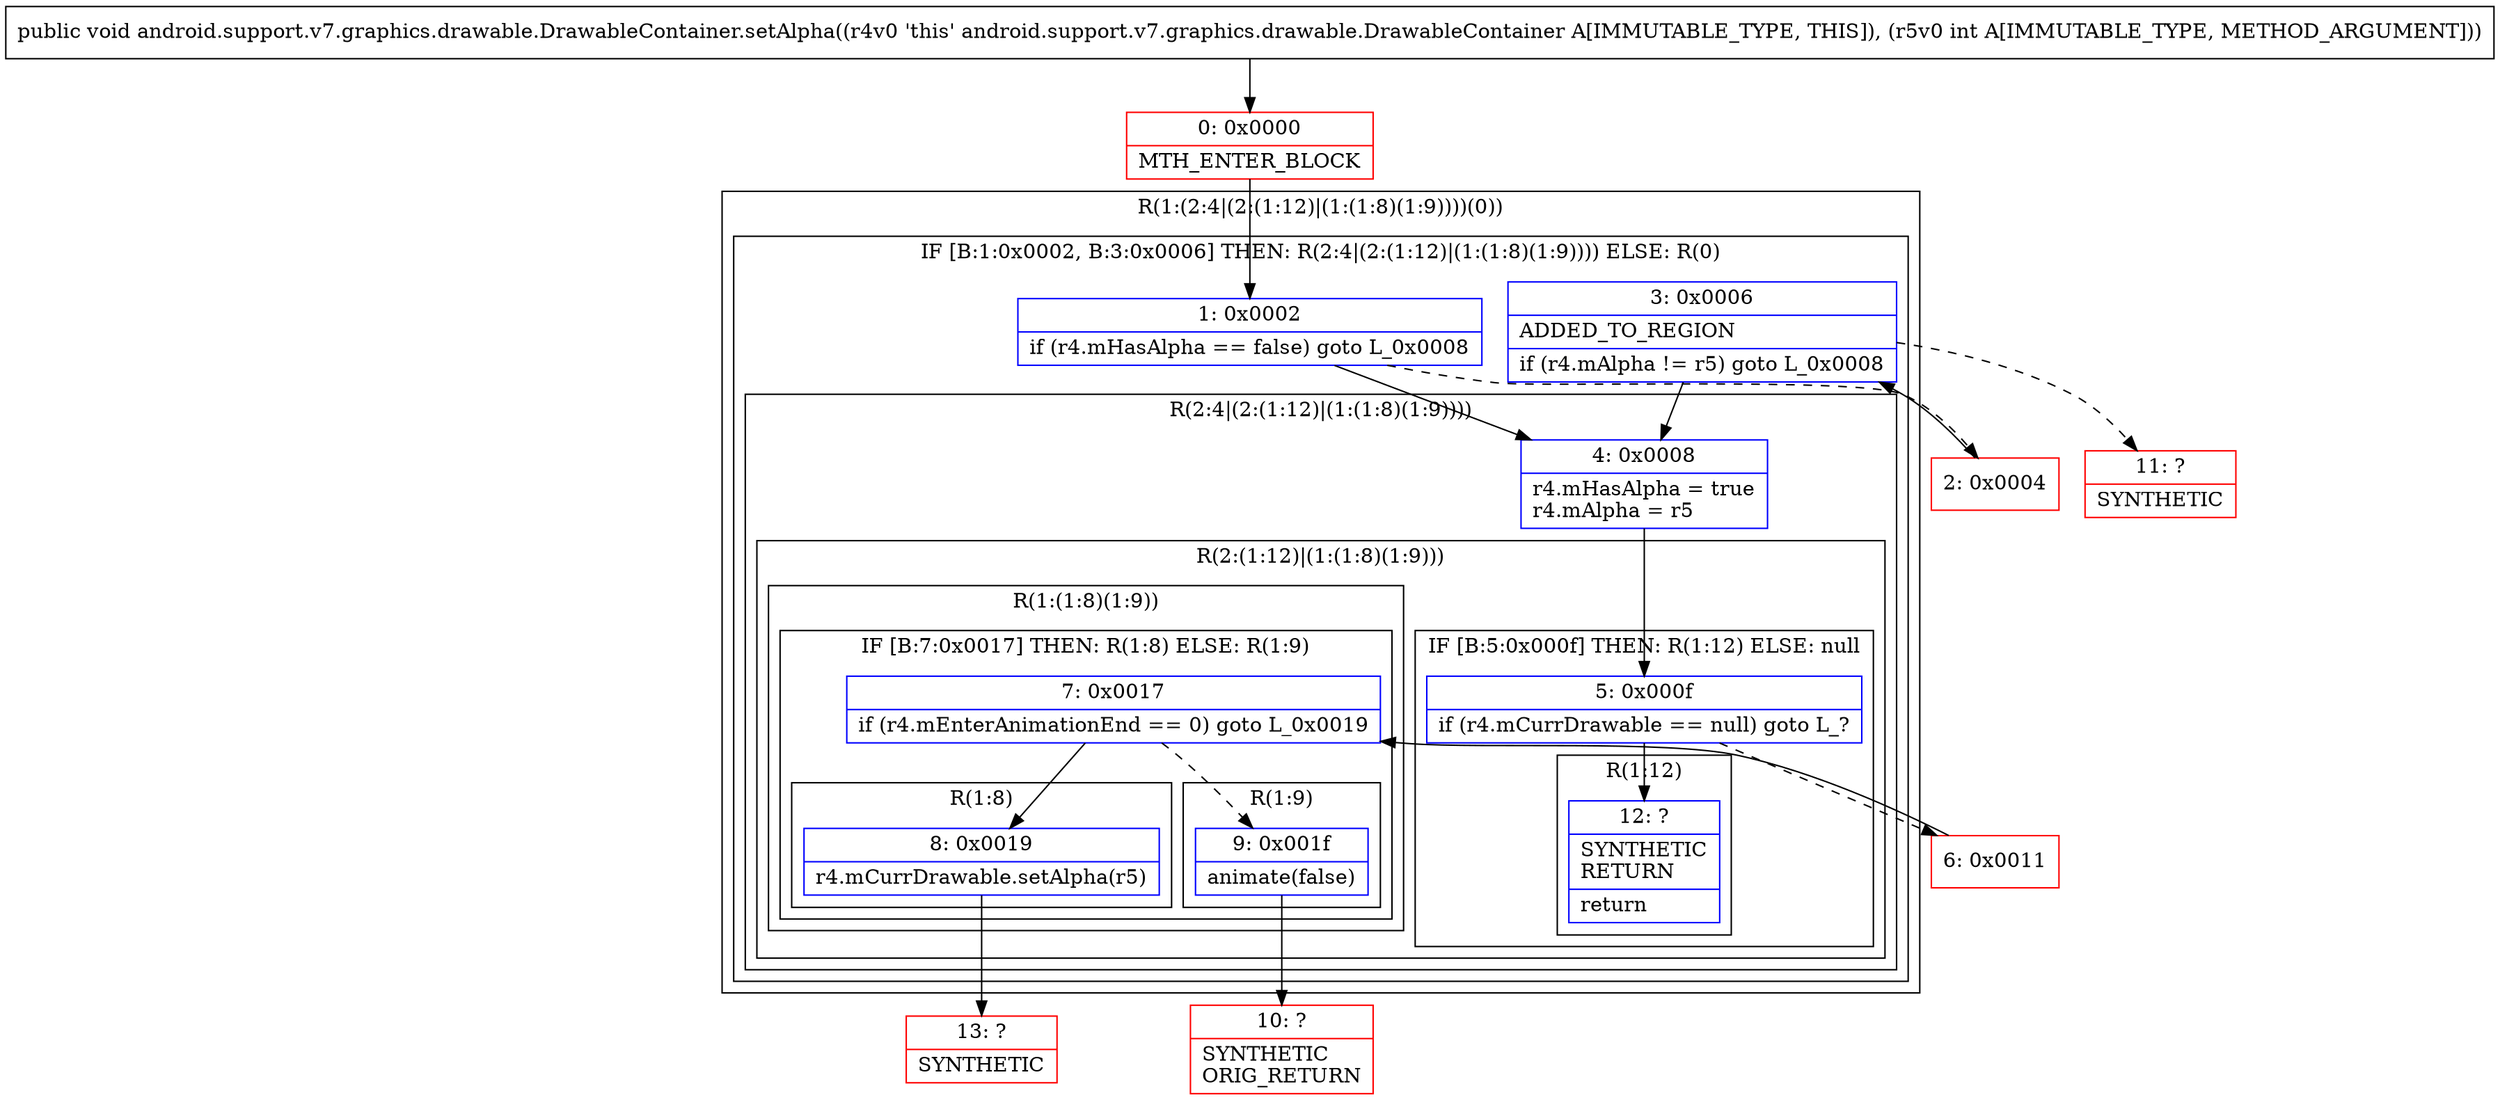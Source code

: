 digraph "CFG forandroid.support.v7.graphics.drawable.DrawableContainer.setAlpha(I)V" {
subgraph cluster_Region_591438944 {
label = "R(1:(2:4|(2:(1:12)|(1:(1:8)(1:9))))(0))";
node [shape=record,color=blue];
subgraph cluster_IfRegion_3667840 {
label = "IF [B:1:0x0002, B:3:0x0006] THEN: R(2:4|(2:(1:12)|(1:(1:8)(1:9)))) ELSE: R(0)";
node [shape=record,color=blue];
Node_1 [shape=record,label="{1\:\ 0x0002|if (r4.mHasAlpha == false) goto L_0x0008\l}"];
Node_3 [shape=record,label="{3\:\ 0x0006|ADDED_TO_REGION\l|if (r4.mAlpha != r5) goto L_0x0008\l}"];
subgraph cluster_Region_2028741829 {
label = "R(2:4|(2:(1:12)|(1:(1:8)(1:9))))";
node [shape=record,color=blue];
Node_4 [shape=record,label="{4\:\ 0x0008|r4.mHasAlpha = true\lr4.mAlpha = r5\l}"];
subgraph cluster_Region_703509564 {
label = "R(2:(1:12)|(1:(1:8)(1:9)))";
node [shape=record,color=blue];
subgraph cluster_IfRegion_254502597 {
label = "IF [B:5:0x000f] THEN: R(1:12) ELSE: null";
node [shape=record,color=blue];
Node_5 [shape=record,label="{5\:\ 0x000f|if (r4.mCurrDrawable == null) goto L_?\l}"];
subgraph cluster_Region_815733591 {
label = "R(1:12)";
node [shape=record,color=blue];
Node_12 [shape=record,label="{12\:\ ?|SYNTHETIC\lRETURN\l|return\l}"];
}
}
subgraph cluster_Region_692902797 {
label = "R(1:(1:8)(1:9))";
node [shape=record,color=blue];
subgraph cluster_IfRegion_1977599436 {
label = "IF [B:7:0x0017] THEN: R(1:8) ELSE: R(1:9)";
node [shape=record,color=blue];
Node_7 [shape=record,label="{7\:\ 0x0017|if (r4.mEnterAnimationEnd == 0) goto L_0x0019\l}"];
subgraph cluster_Region_563513596 {
label = "R(1:8)";
node [shape=record,color=blue];
Node_8 [shape=record,label="{8\:\ 0x0019|r4.mCurrDrawable.setAlpha(r5)\l}"];
}
subgraph cluster_Region_1763408442 {
label = "R(1:9)";
node [shape=record,color=blue];
Node_9 [shape=record,label="{9\:\ 0x001f|animate(false)\l}"];
}
}
}
}
}
subgraph cluster_Region_650400807 {
label = "R(0)";
node [shape=record,color=blue];
}
}
}
Node_0 [shape=record,color=red,label="{0\:\ 0x0000|MTH_ENTER_BLOCK\l}"];
Node_2 [shape=record,color=red,label="{2\:\ 0x0004}"];
Node_6 [shape=record,color=red,label="{6\:\ 0x0011}"];
Node_10 [shape=record,color=red,label="{10\:\ ?|SYNTHETIC\lORIG_RETURN\l}"];
Node_11 [shape=record,color=red,label="{11\:\ ?|SYNTHETIC\l}"];
Node_13 [shape=record,color=red,label="{13\:\ ?|SYNTHETIC\l}"];
MethodNode[shape=record,label="{public void android.support.v7.graphics.drawable.DrawableContainer.setAlpha((r4v0 'this' android.support.v7.graphics.drawable.DrawableContainer A[IMMUTABLE_TYPE, THIS]), (r5v0 int A[IMMUTABLE_TYPE, METHOD_ARGUMENT])) }"];
MethodNode -> Node_0;
Node_1 -> Node_2[style=dashed];
Node_1 -> Node_4;
Node_3 -> Node_4;
Node_3 -> Node_11[style=dashed];
Node_4 -> Node_5;
Node_5 -> Node_6[style=dashed];
Node_5 -> Node_12;
Node_7 -> Node_8;
Node_7 -> Node_9[style=dashed];
Node_8 -> Node_13;
Node_9 -> Node_10;
Node_0 -> Node_1;
Node_2 -> Node_3;
Node_6 -> Node_7;
}


